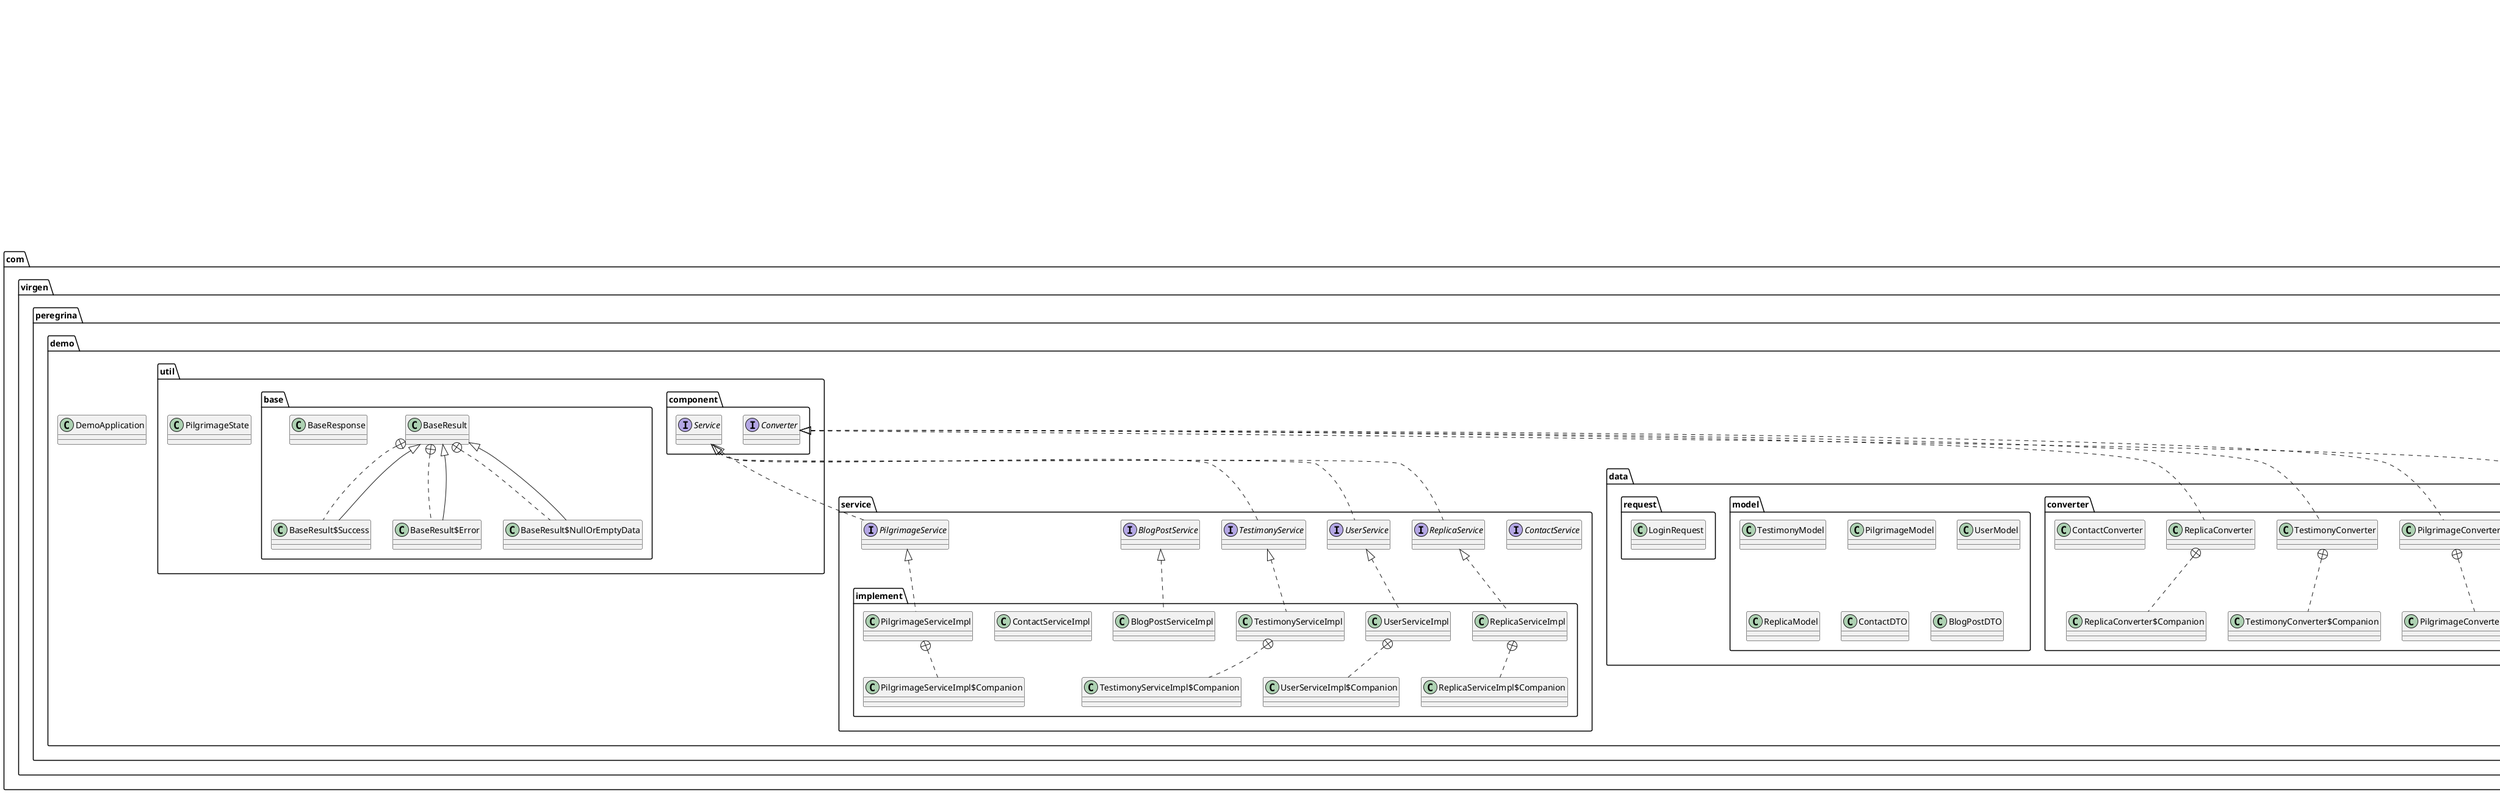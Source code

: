 @startuml
class com.virgen.peregrina.demo.data.entity.Contact {
}
class com.virgen.peregrina.demo.service.implement.UserServiceImpl$Companion {
}
class com.virgen.peregrina.demo.service.implement.UserServiceImpl {
}
class com.virgen.peregrina.demo.data.converter.BlogPostConverter {
}
interface com.virgen.peregrina.demo.repository.PilgrimageRepository {
}
class com.virgen.peregrina.demo.controller.UserController$Companion {
}
class com.virgen.peregrina.demo.controller.UserController {
}
interface com.virgen.peregrina.demo.service.ContactService {
}
class com.virgen.peregrina.demo.controller.ContactController {
}
interface com.virgen.peregrina.demo.service.ReplicaService {
}
class com.virgen.peregrina.demo.data.converter.UserConverter$Companion {
}
class com.virgen.peregrina.demo.data.converter.UserConverter {
}
interface com.virgen.peregrina.demo.util.component.Service {
}
class com.virgen.peregrina.demo.DemoApplication {
}
class com.virgen.peregrina.demo.data.model.TestimonyModel {
}
class com.virgen.peregrina.demo.data.entity.Replica {
}
class com.virgen.peregrina.demo.service.implement.BlogPostServiceImpl {
}
class com.virgen.peregrina.demo.service.implement.PilgrimageServiceImpl$Companion {
}
class com.virgen.peregrina.demo.service.implement.PilgrimageServiceImpl {
}
class com.virgen.peregrina.demo.data.entity.Pilgrimage {
}
class com.virgen.peregrina.demo.util.PilgrimageState {
}
class com.virgen.peregrina.demo.data.model.PilgrimageModel {
}
class com.virgen.peregrina.demo.data.entity.Testimony {
}
class com.virgen.peregrina.demo.data.entity.BlogPost {
}
class com.virgen.peregrina.demo.data.model.UserModel {
}
interface com.virgen.peregrina.demo.util.component.Converter {
}
class com.virgen.peregrina.demo.data.request.LoginRequest {
}
interface com.virgen.peregrina.demo.repository.ContactRepository {
}
class com.virgen.peregrina.demo.data.converter.PilgrimageConverter$Companion {
}
class com.virgen.peregrina.demo.data.converter.PilgrimageConverter {
}
class com.virgen.peregrina.demo.data.model.ReplicaModel {
}
interface com.virgen.peregrina.demo.service.UserService {
}
class com.virgen.peregrina.demo.util.base.BaseResult$Success {
}
class com.virgen.peregrina.demo.util.base.BaseResult$Error {
}
class com.virgen.peregrina.demo.util.base.BaseResult$NullOrEmptyData {
}
class com.virgen.peregrina.demo.util.base.BaseResult {
}
interface com.virgen.peregrina.demo.repository.UserRepository {
}
class com.virgen.peregrina.demo.data.converter.TestimonyConverter$Companion {
}
class com.virgen.peregrina.demo.data.converter.TestimonyConverter {
}
class com.virgen.peregrina.demo.controller.ReplicaController$Companion {
}
class com.virgen.peregrina.demo.controller.ReplicaController {
}
class com.virgen.peregrina.demo.data.model.ContactDTO {
}
class com.virgen.peregrina.demo.controller.PilgrimageController$Companion {
}
class com.virgen.peregrina.demo.controller.PilgrimageController {
}
class com.virgen.peregrina.demo.service.implement.ReplicaServiceImpl$Companion {
}
class com.virgen.peregrina.demo.service.implement.ReplicaServiceImpl {
}
class com.virgen.peregrina.demo.controller.BlogPostController {
}
interface com.virgen.peregrina.demo.repository.TestimonyRepository {
}
interface com.virgen.peregrina.demo.repository.BlogPostRepository {
}
interface com.virgen.peregrina.demo.repository.ReplicaRepository {
}
class com.virgen.peregrina.demo.util.base.BaseResponse {
}
class com.virgen.peregrina.demo.data.converter.ReplicaConverter$Companion {
}
class com.virgen.peregrina.demo.data.converter.ReplicaConverter {
}
class com.virgen.peregrina.demo.data.entity.User {
}
interface com.virgen.peregrina.demo.service.TestimonyService {
}
class com.virgen.peregrina.demo.service.implement.ContactServiceImpl {
}
class com.virgen.peregrina.demo.data.converter.ContactConverter {
}
interface com.virgen.peregrina.demo.service.BlogPostService {
}
class com.virgen.peregrina.demo.controller.TestimonyController$Companion {
}
class com.virgen.peregrina.demo.controller.TestimonyController {
}
interface com.virgen.peregrina.demo.service.PilgrimageService {
}
class com.virgen.peregrina.demo.data.model.BlogPostDTO {
}
class com.virgen.peregrina.demo.service.implement.TestimonyServiceImpl$Companion {
}
class com.virgen.peregrina.demo.service.implement.TestimonyServiceImpl {
}


com.virgen.peregrina.demo.service.implement.UserServiceImpl +.. com.virgen.peregrina.demo.service.implement.UserServiceImpl$Companion
com.virgen.peregrina.demo.service.UserService <|.. com.virgen.peregrina.demo.service.implement.UserServiceImpl
org.springframework.data.jpa.repository.JpaRepository <|.. com.virgen.peregrina.demo.repository.PilgrimageRepository
com.virgen.peregrina.demo.controller.UserController +.. com.virgen.peregrina.demo.controller.UserController$Companion
com.virgen.peregrina.demo.util.component.Service <|.. com.virgen.peregrina.demo.service.ReplicaService
com.virgen.peregrina.demo.data.converter.UserConverter +.. com.virgen.peregrina.demo.data.converter.UserConverter$Companion
com.virgen.peregrina.demo.util.component.Converter <|.. com.virgen.peregrina.demo.data.converter.UserConverter
com.virgen.peregrina.demo.service.BlogPostService <|.. com.virgen.peregrina.demo.service.implement.BlogPostServiceImpl
com.virgen.peregrina.demo.service.implement.PilgrimageServiceImpl +.. com.virgen.peregrina.demo.service.implement.PilgrimageServiceImpl$Companion
com.virgen.peregrina.demo.service.PilgrimageService <|.. com.virgen.peregrina.demo.service.implement.PilgrimageServiceImpl
org.springframework.data.jpa.repository.JpaRepository <|.. com.virgen.peregrina.demo.repository.ContactRepository
com.virgen.peregrina.demo.data.converter.PilgrimageConverter +.. com.virgen.peregrina.demo.data.converter.PilgrimageConverter$Companion
com.virgen.peregrina.demo.util.component.Converter <|.. com.virgen.peregrina.demo.data.converter.PilgrimageConverter
com.virgen.peregrina.demo.util.component.Service <|.. com.virgen.peregrina.demo.service.UserService
com.virgen.peregrina.demo.util.base.BaseResult +.. com.virgen.peregrina.demo.util.base.BaseResult$Success
com.virgen.peregrina.demo.util.base.BaseResult <|-- com.virgen.peregrina.demo.util.base.BaseResult$Success
com.virgen.peregrina.demo.util.base.BaseResult +.. com.virgen.peregrina.demo.util.base.BaseResult$Error
com.virgen.peregrina.demo.util.base.BaseResult <|-- com.virgen.peregrina.demo.util.base.BaseResult$Error
com.virgen.peregrina.demo.util.base.BaseResult +.. com.virgen.peregrina.demo.util.base.BaseResult$NullOrEmptyData
com.virgen.peregrina.demo.util.base.BaseResult <|-- com.virgen.peregrina.demo.util.base.BaseResult$NullOrEmptyData
org.springframework.data.jpa.repository.JpaRepository <|.. com.virgen.peregrina.demo.repository.UserRepository
com.virgen.peregrina.demo.data.converter.TestimonyConverter +.. com.virgen.peregrina.demo.data.converter.TestimonyConverter$Companion
com.virgen.peregrina.demo.util.component.Converter <|.. com.virgen.peregrina.demo.data.converter.TestimonyConverter
com.virgen.peregrina.demo.controller.ReplicaController +.. com.virgen.peregrina.demo.controller.ReplicaController$Companion
com.virgen.peregrina.demo.controller.PilgrimageController +.. com.virgen.peregrina.demo.controller.PilgrimageController$Companion
com.virgen.peregrina.demo.service.implement.ReplicaServiceImpl +.. com.virgen.peregrina.demo.service.implement.ReplicaServiceImpl$Companion
com.virgen.peregrina.demo.service.ReplicaService <|.. com.virgen.peregrina.demo.service.implement.ReplicaServiceImpl
org.springframework.data.jpa.repository.JpaRepository <|.. com.virgen.peregrina.demo.repository.TestimonyRepository
org.springframework.data.jpa.repository.JpaRepository <|.. com.virgen.peregrina.demo.repository.BlogPostRepository
org.springframework.data.jpa.repository.JpaRepository <|.. com.virgen.peregrina.demo.repository.ReplicaRepository
com.virgen.peregrina.demo.data.converter.ReplicaConverter +.. com.virgen.peregrina.demo.data.converter.ReplicaConverter$Companion
com.virgen.peregrina.demo.util.component.Converter <|.. com.virgen.peregrina.demo.data.converter.ReplicaConverter
com.virgen.peregrina.demo.util.component.Service <|.. com.virgen.peregrina.demo.service.TestimonyService
com.virgen.peregrina.demo.controller.TestimonyController +.. com.virgen.peregrina.demo.controller.TestimonyController$Companion
com.virgen.peregrina.demo.util.component.Service <|.. com.virgen.peregrina.demo.service.PilgrimageService
com.virgen.peregrina.demo.service.implement.TestimonyServiceImpl +.. com.virgen.peregrina.demo.service.implement.TestimonyServiceImpl$Companion
com.virgen.peregrina.demo.service.TestimonyService <|.. com.virgen.peregrina.demo.service.implement.TestimonyServiceImpl
@enduml
